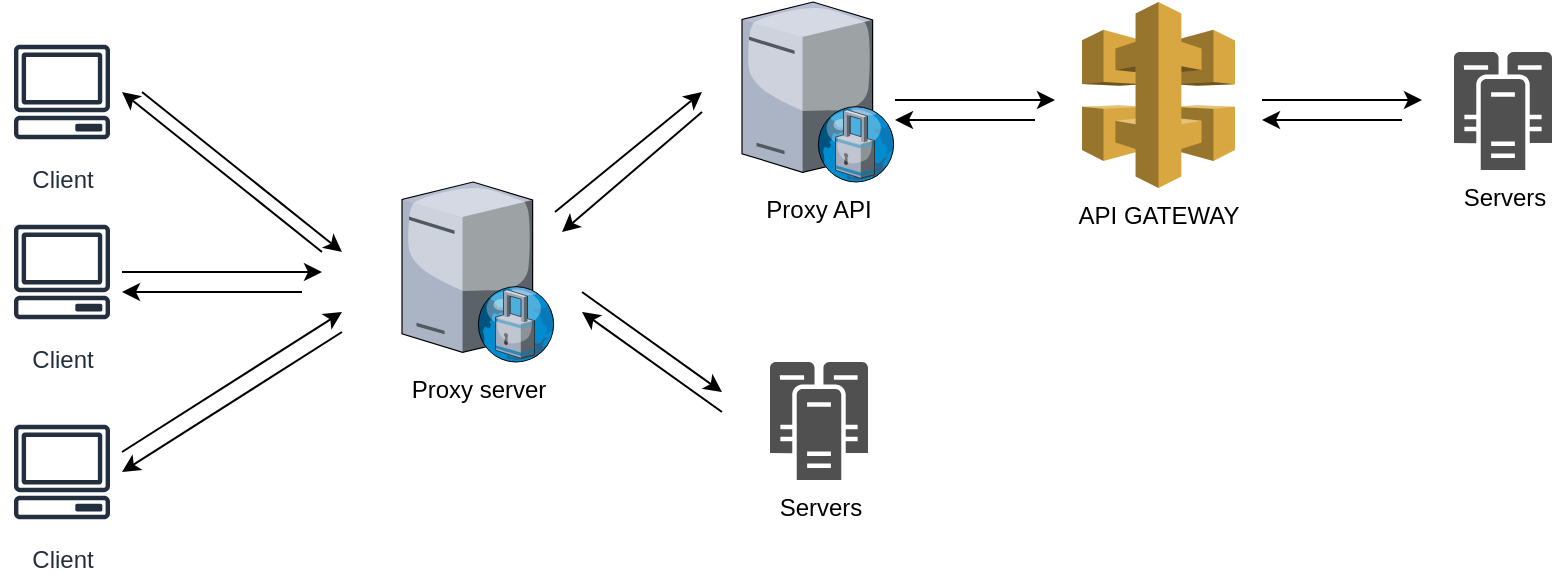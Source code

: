 <mxfile version="20.5.1" type="device"><diagram id="LDAUQLIr_0IlFuEgPtiI" name="Página-1"><mxGraphModel dx="1150" dy="750" grid="1" gridSize="10" guides="1" tooltips="1" connect="1" arrows="1" fold="1" page="1" pageScale="1" pageWidth="827" pageHeight="1169" math="0" shadow="0"><root><mxCell id="0"/><mxCell id="1" parent="0"/><mxCell id="JGDCzvEZKbuSp0rHKIA1-1" value="Client" style="sketch=0;outlineConnect=0;fontColor=#232F3E;gradientColor=none;strokeColor=#232F3E;fillColor=#ffffff;dashed=0;verticalLabelPosition=bottom;verticalAlign=top;align=center;html=1;fontSize=12;fontStyle=0;aspect=fixed;shape=mxgraph.aws4.resourceIcon;resIcon=mxgraph.aws4.client;" vertex="1" parent="1"><mxGeometry x="30" y="150" width="60" height="60" as="geometry"/></mxCell><mxCell id="JGDCzvEZKbuSp0rHKIA1-2" value="Client" style="sketch=0;outlineConnect=0;fontColor=#232F3E;gradientColor=none;strokeColor=#232F3E;fillColor=#ffffff;dashed=0;verticalLabelPosition=bottom;verticalAlign=top;align=center;html=1;fontSize=12;fontStyle=0;aspect=fixed;shape=mxgraph.aws4.resourceIcon;resIcon=mxgraph.aws4.client;" vertex="1" parent="1"><mxGeometry x="30" y="240" width="60" height="60" as="geometry"/></mxCell><mxCell id="JGDCzvEZKbuSp0rHKIA1-3" value="Client" style="sketch=0;outlineConnect=0;fontColor=#232F3E;gradientColor=none;strokeColor=#232F3E;fillColor=#ffffff;dashed=0;verticalLabelPosition=bottom;verticalAlign=top;align=center;html=1;fontSize=12;fontStyle=0;aspect=fixed;shape=mxgraph.aws4.resourceIcon;resIcon=mxgraph.aws4.client;" vertex="1" parent="1"><mxGeometry x="30" y="340" width="60" height="60" as="geometry"/></mxCell><mxCell id="JGDCzvEZKbuSp0rHKIA1-4" value="" style="endArrow=classic;html=1;rounded=0;" edge="1" parent="1"><mxGeometry width="50" height="50" relative="1" as="geometry"><mxPoint x="100" y="180" as="sourcePoint"/><mxPoint x="200" y="260" as="targetPoint"/></mxGeometry></mxCell><mxCell id="JGDCzvEZKbuSp0rHKIA1-5" value="" style="endArrow=classic;html=1;rounded=0;" edge="1" parent="1"><mxGeometry width="50" height="50" relative="1" as="geometry"><mxPoint x="190" y="260" as="sourcePoint"/><mxPoint x="90" y="180" as="targetPoint"/></mxGeometry></mxCell><mxCell id="JGDCzvEZKbuSp0rHKIA1-6" value="Proxy server" style="verticalLabelPosition=bottom;sketch=0;aspect=fixed;html=1;verticalAlign=top;strokeColor=none;align=center;outlineConnect=0;shape=mxgraph.citrix.proxy_server;" vertex="1" parent="1"><mxGeometry x="230" y="225" width="76.5" height="90" as="geometry"/></mxCell><mxCell id="JGDCzvEZKbuSp0rHKIA1-7" value="" style="endArrow=classic;html=1;rounded=0;" edge="1" parent="1"><mxGeometry width="50" height="50" relative="1" as="geometry"><mxPoint x="90" y="360" as="sourcePoint"/><mxPoint x="200" y="290" as="targetPoint"/></mxGeometry></mxCell><mxCell id="JGDCzvEZKbuSp0rHKIA1-8" value="" style="endArrow=classic;html=1;rounded=0;" edge="1" parent="1"><mxGeometry width="50" height="50" relative="1" as="geometry"><mxPoint x="200" y="300" as="sourcePoint"/><mxPoint x="90" y="370" as="targetPoint"/></mxGeometry></mxCell><mxCell id="JGDCzvEZKbuSp0rHKIA1-9" value="" style="endArrow=classic;html=1;rounded=0;" edge="1" parent="1"><mxGeometry width="50" height="50" relative="1" as="geometry"><mxPoint x="90" y="270" as="sourcePoint"/><mxPoint x="190" y="270" as="targetPoint"/></mxGeometry></mxCell><mxCell id="JGDCzvEZKbuSp0rHKIA1-10" value="" style="endArrow=classic;html=1;rounded=0;" edge="1" parent="1"><mxGeometry width="50" height="50" relative="1" as="geometry"><mxPoint x="180" y="280" as="sourcePoint"/><mxPoint x="90" y="280" as="targetPoint"/></mxGeometry></mxCell><mxCell id="JGDCzvEZKbuSp0rHKIA1-11" value="Servers" style="sketch=0;pointerEvents=1;shadow=0;dashed=0;html=1;strokeColor=none;fillColor=#505050;labelPosition=center;verticalLabelPosition=bottom;verticalAlign=top;outlineConnect=0;align=center;shape=mxgraph.office.servers.cluster_server;" vertex="1" parent="1"><mxGeometry x="756" y="160" width="49" height="59" as="geometry"/></mxCell><mxCell id="JGDCzvEZKbuSp0rHKIA1-12" value="" style="endArrow=classic;html=1;rounded=0;" edge="1" parent="1"><mxGeometry width="50" height="50" relative="1" as="geometry"><mxPoint x="660" y="184" as="sourcePoint"/><mxPoint x="740" y="184" as="targetPoint"/></mxGeometry></mxCell><mxCell id="JGDCzvEZKbuSp0rHKIA1-13" value="" style="endArrow=classic;html=1;rounded=0;" edge="1" parent="1"><mxGeometry width="50" height="50" relative="1" as="geometry"><mxPoint x="730" y="194" as="sourcePoint"/><mxPoint x="660" y="194" as="targetPoint"/></mxGeometry></mxCell><mxCell id="JGDCzvEZKbuSp0rHKIA1-14" value="Proxy API" style="verticalLabelPosition=bottom;sketch=0;aspect=fixed;html=1;verticalAlign=top;strokeColor=none;align=center;outlineConnect=0;shape=mxgraph.citrix.proxy_server;" vertex="1" parent="1"><mxGeometry x="400" y="135" width="76.5" height="90" as="geometry"/></mxCell><mxCell id="JGDCzvEZKbuSp0rHKIA1-15" value="Servers" style="sketch=0;pointerEvents=1;shadow=0;dashed=0;html=1;strokeColor=none;fillColor=#505050;labelPosition=center;verticalLabelPosition=bottom;verticalAlign=top;outlineConnect=0;align=center;shape=mxgraph.office.servers.cluster_server;" vertex="1" parent="1"><mxGeometry x="414" y="315" width="49" height="59" as="geometry"/></mxCell><mxCell id="JGDCzvEZKbuSp0rHKIA1-16" value="" style="endArrow=classic;html=1;rounded=0;" edge="1" parent="1"><mxGeometry width="50" height="50" relative="1" as="geometry"><mxPoint x="320" y="280" as="sourcePoint"/><mxPoint x="390" y="330" as="targetPoint"/></mxGeometry></mxCell><mxCell id="JGDCzvEZKbuSp0rHKIA1-17" value="" style="endArrow=classic;html=1;rounded=0;" edge="1" parent="1"><mxGeometry width="50" height="50" relative="1" as="geometry"><mxPoint x="390" y="340" as="sourcePoint"/><mxPoint x="320" y="290" as="targetPoint"/></mxGeometry></mxCell><mxCell id="JGDCzvEZKbuSp0rHKIA1-18" value="" style="endArrow=classic;html=1;rounded=0;" edge="1" parent="1"><mxGeometry width="50" height="50" relative="1" as="geometry"><mxPoint x="306.5" y="240" as="sourcePoint"/><mxPoint x="380" y="180" as="targetPoint"/></mxGeometry></mxCell><mxCell id="JGDCzvEZKbuSp0rHKIA1-19" value="" style="endArrow=classic;html=1;rounded=0;" edge="1" parent="1"><mxGeometry width="50" height="50" relative="1" as="geometry"><mxPoint x="380" y="190" as="sourcePoint"/><mxPoint x="310" y="250" as="targetPoint"/></mxGeometry></mxCell><mxCell id="JGDCzvEZKbuSp0rHKIA1-21" value="API GATEWAY" style="outlineConnect=0;dashed=0;verticalLabelPosition=bottom;verticalAlign=top;align=center;html=1;shape=mxgraph.aws3.api_gateway;fillColor=#D9A741;gradientColor=none;" vertex="1" parent="1"><mxGeometry x="570" y="135" width="76.5" height="93" as="geometry"/></mxCell><mxCell id="JGDCzvEZKbuSp0rHKIA1-22" value="" style="endArrow=classic;html=1;rounded=0;" edge="1" parent="1"><mxGeometry width="50" height="50" relative="1" as="geometry"><mxPoint x="476.5" y="184" as="sourcePoint"/><mxPoint x="556.5" y="184" as="targetPoint"/></mxGeometry></mxCell><mxCell id="JGDCzvEZKbuSp0rHKIA1-23" value="" style="endArrow=classic;html=1;rounded=0;" edge="1" parent="1"><mxGeometry width="50" height="50" relative="1" as="geometry"><mxPoint x="546.5" y="194" as="sourcePoint"/><mxPoint x="476.5" y="194" as="targetPoint"/></mxGeometry></mxCell></root></mxGraphModel></diagram></mxfile>